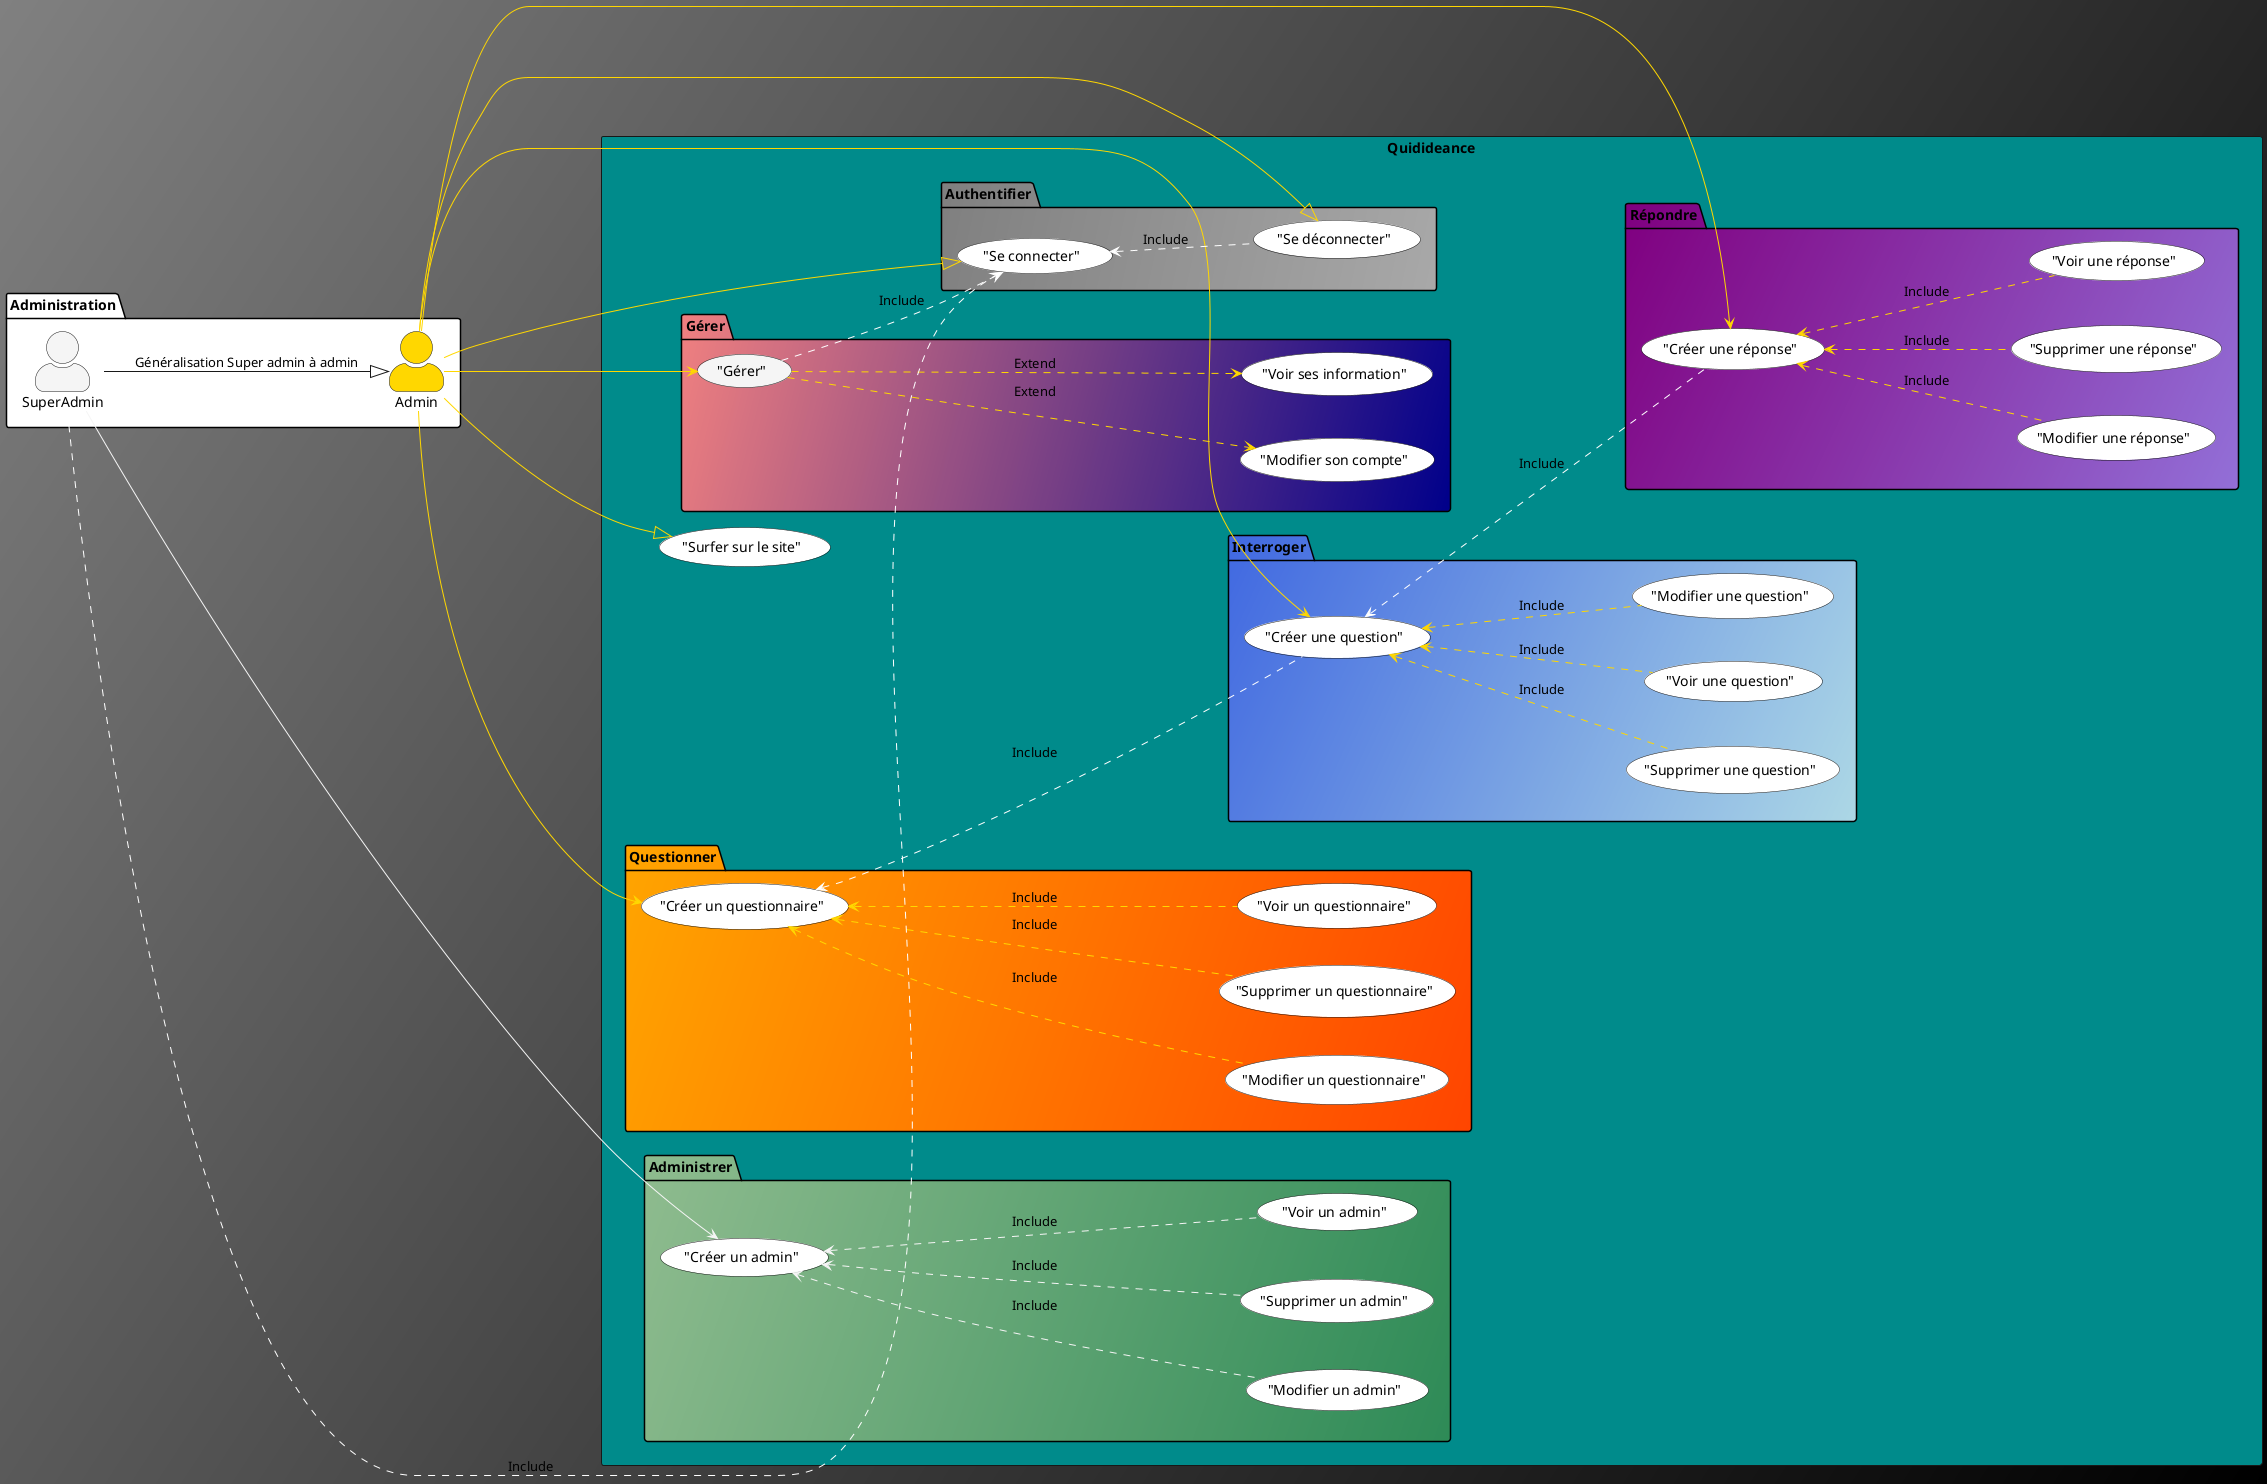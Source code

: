 @startuml Codecouleur
left to right direction
skinparam actorStyle awesome
skinparam backgroundcolor Grey/Black
skinparam classBackgroundColor Wheat|CornflowerBlue
package Administration #White{
    actor Admin as ADMIN #Gold
    actor SuperAdmin as SUPADMIN #WhiteSmoke
}


Rectangle Quidideance #DarkCyan {

    ("Surfer sur le site") as SURF #White
    
package Administrer #DarkSeaGreen/SeaGreen {
    ("Créer un admin") as ADMNEW #White
    ("Modifier un admin") as ADMEDIT #White
    ("Supprimer un admin") as ADMDELETE #White
    ("Voir un admin") as ADMSHOW #White
}    
package Interroger #RoyalBlue/LightBlue {

    ("Créer une question") as INTNEW #White
    ("Modifier une question") as INTEDIT #White
    ("Supprimer une question") as INTDELETE #White
    ("Voir une question") as INTSHOW #White
}
package Questionner #Orange/OrangeRed {

    ("Créer un questionnaire") as QUENEW #White
    ("Modifier un questionnaire") as QUEEDIT #White
    ("Supprimer un questionnaire") as QUEDELETE #White
    ("Voir un questionnaire") as QUESHOW #White
}

package Répondre #Purple/MediumPurple {

    ("Créer une réponse") as REPNEW #White
    ("Modifier une réponse") as REPEDIT #White
    ("Supprimer une réponse") as REPDELETE #White
    ("Voir une réponse") as REPSHOW #White
}
package Gérer #LightCoral/DarkBlue {

    ("Gérer") as GER #WhiteSmoke
    ("Modifier son compte") as GEREDIT #White
    ("Voir ses information") as GERSHOW #White
}
package Authentifier #Grey/DarkGrey {
    ("Se connecter") as CON #White
    ("Se déconnecter") as DEC #White
}


    SUPADMIN--|> ADMIN : Généralisation Super admin à admin



    ADMIN--up-|>CON #Gold
    ADMIN---|>DEC #Gold
    ADMIN--|>SURF #Gold



    ADMIN--->QUENEW #Gold 
    QUENEW<..-QUEEDIT #Gold : Include
    QUENEW<..-QUEDELETE #Gold : Include
    QUENEW<..-QUESHOW #Gold : Include 

    ADMIN--->INTNEW #Gold
    INTNEW<..-INTEDIT #Gold : Include
    INTNEW<..-INTDELETE #Gold : Include
    INTNEW<..-INTSHOW #Gold : Include

    ADMIN--->REPNEW #Gold
    REPNEW<..-REPEDIT #Gold : Include
    REPNEW<..-REPDELETE #Gold : Include
    REPNEW<..-REPSHOW #Gold : Include

    ADMIN--->GER #Gold
    GER-..>GEREDIT #Gold : Extend
    GER-..>GERSHOW #Gold : Extend

    SUPADMIN----->ADMNEW #WhiteSmoke
    ADMNEW<..-ADMEDIT #WhiteSmoke : Include
    ADMNEW<..-ADMDELETE #WhiteSmoke : Include
    ADMNEW<..-ADMSHOW #WhiteSmoke : Include

    CON<.-DEC #White : Include
    SUPADMIN-.>CON #White : Include
    GER-.>CON #White : Include
    QUENEW<..-INTNEW #White : Include
    INTNEW<..-REPNEW #White : Include
    
    
    
    
    



      
    
  
}

@enduml
